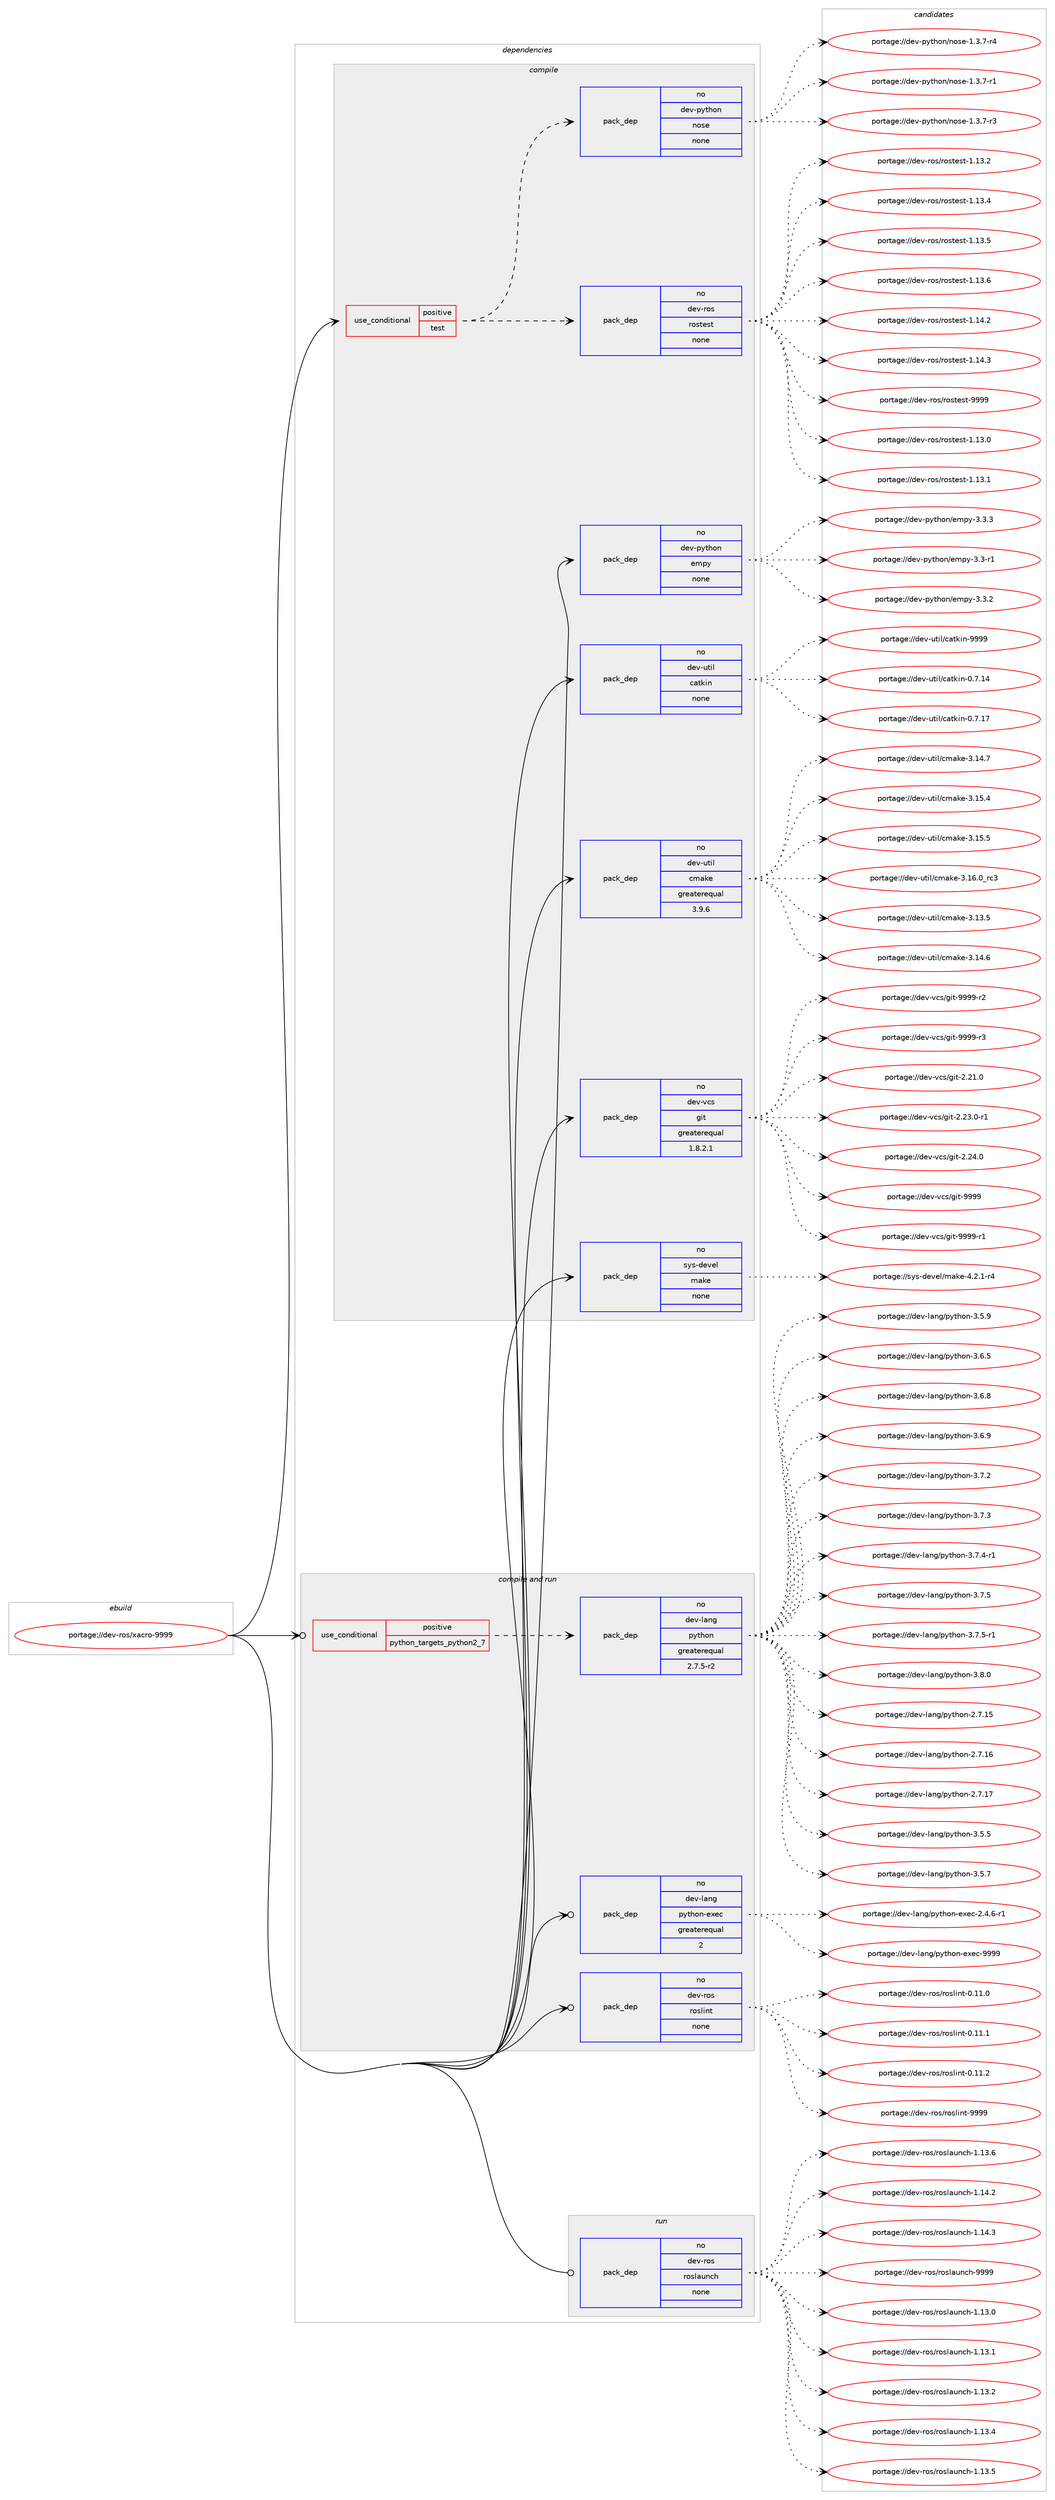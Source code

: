 digraph prolog {

# *************
# Graph options
# *************

newrank=true;
concentrate=true;
compound=true;
graph [rankdir=LR,fontname=Helvetica,fontsize=10,ranksep=1.5];#, ranksep=2.5, nodesep=0.2];
edge  [arrowhead=vee];
node  [fontname=Helvetica,fontsize=10];

# **********
# The ebuild
# **********

subgraph cluster_leftcol {
color=gray;
rank=same;
label=<<i>ebuild</i>>;
id [label="portage://dev-ros/xacro-9999", color=red, width=4, href="../dev-ros/xacro-9999.svg"];
}

# ****************
# The dependencies
# ****************

subgraph cluster_midcol {
color=gray;
label=<<i>dependencies</i>>;
subgraph cluster_compile {
fillcolor="#eeeeee";
style=filled;
label=<<i>compile</i>>;
subgraph cond45991 {
dependency208656 [label=<<TABLE BORDER="0" CELLBORDER="1" CELLSPACING="0" CELLPADDING="4"><TR><TD ROWSPAN="3" CELLPADDING="10">use_conditional</TD></TR><TR><TD>positive</TD></TR><TR><TD>test</TD></TR></TABLE>>, shape=none, color=red];
subgraph pack159237 {
dependency208657 [label=<<TABLE BORDER="0" CELLBORDER="1" CELLSPACING="0" CELLPADDING="4" WIDTH="220"><TR><TD ROWSPAN="6" CELLPADDING="30">pack_dep</TD></TR><TR><TD WIDTH="110">no</TD></TR><TR><TD>dev-ros</TD></TR><TR><TD>rostest</TD></TR><TR><TD>none</TD></TR><TR><TD></TD></TR></TABLE>>, shape=none, color=blue];
}
dependency208656:e -> dependency208657:w [weight=20,style="dashed",arrowhead="vee"];
subgraph pack159238 {
dependency208658 [label=<<TABLE BORDER="0" CELLBORDER="1" CELLSPACING="0" CELLPADDING="4" WIDTH="220"><TR><TD ROWSPAN="6" CELLPADDING="30">pack_dep</TD></TR><TR><TD WIDTH="110">no</TD></TR><TR><TD>dev-python</TD></TR><TR><TD>nose</TD></TR><TR><TD>none</TD></TR><TR><TD></TD></TR></TABLE>>, shape=none, color=blue];
}
dependency208656:e -> dependency208658:w [weight=20,style="dashed",arrowhead="vee"];
}
id:e -> dependency208656:w [weight=20,style="solid",arrowhead="vee"];
subgraph pack159239 {
dependency208659 [label=<<TABLE BORDER="0" CELLBORDER="1" CELLSPACING="0" CELLPADDING="4" WIDTH="220"><TR><TD ROWSPAN="6" CELLPADDING="30">pack_dep</TD></TR><TR><TD WIDTH="110">no</TD></TR><TR><TD>dev-python</TD></TR><TR><TD>empy</TD></TR><TR><TD>none</TD></TR><TR><TD></TD></TR></TABLE>>, shape=none, color=blue];
}
id:e -> dependency208659:w [weight=20,style="solid",arrowhead="vee"];
subgraph pack159240 {
dependency208660 [label=<<TABLE BORDER="0" CELLBORDER="1" CELLSPACING="0" CELLPADDING="4" WIDTH="220"><TR><TD ROWSPAN="6" CELLPADDING="30">pack_dep</TD></TR><TR><TD WIDTH="110">no</TD></TR><TR><TD>dev-util</TD></TR><TR><TD>catkin</TD></TR><TR><TD>none</TD></TR><TR><TD></TD></TR></TABLE>>, shape=none, color=blue];
}
id:e -> dependency208660:w [weight=20,style="solid",arrowhead="vee"];
subgraph pack159241 {
dependency208661 [label=<<TABLE BORDER="0" CELLBORDER="1" CELLSPACING="0" CELLPADDING="4" WIDTH="220"><TR><TD ROWSPAN="6" CELLPADDING="30">pack_dep</TD></TR><TR><TD WIDTH="110">no</TD></TR><TR><TD>dev-util</TD></TR><TR><TD>cmake</TD></TR><TR><TD>greaterequal</TD></TR><TR><TD>3.9.6</TD></TR></TABLE>>, shape=none, color=blue];
}
id:e -> dependency208661:w [weight=20,style="solid",arrowhead="vee"];
subgraph pack159242 {
dependency208662 [label=<<TABLE BORDER="0" CELLBORDER="1" CELLSPACING="0" CELLPADDING="4" WIDTH="220"><TR><TD ROWSPAN="6" CELLPADDING="30">pack_dep</TD></TR><TR><TD WIDTH="110">no</TD></TR><TR><TD>dev-vcs</TD></TR><TR><TD>git</TD></TR><TR><TD>greaterequal</TD></TR><TR><TD>1.8.2.1</TD></TR></TABLE>>, shape=none, color=blue];
}
id:e -> dependency208662:w [weight=20,style="solid",arrowhead="vee"];
subgraph pack159243 {
dependency208663 [label=<<TABLE BORDER="0" CELLBORDER="1" CELLSPACING="0" CELLPADDING="4" WIDTH="220"><TR><TD ROWSPAN="6" CELLPADDING="30">pack_dep</TD></TR><TR><TD WIDTH="110">no</TD></TR><TR><TD>sys-devel</TD></TR><TR><TD>make</TD></TR><TR><TD>none</TD></TR><TR><TD></TD></TR></TABLE>>, shape=none, color=blue];
}
id:e -> dependency208663:w [weight=20,style="solid",arrowhead="vee"];
}
subgraph cluster_compileandrun {
fillcolor="#eeeeee";
style=filled;
label=<<i>compile and run</i>>;
subgraph cond45992 {
dependency208664 [label=<<TABLE BORDER="0" CELLBORDER="1" CELLSPACING="0" CELLPADDING="4"><TR><TD ROWSPAN="3" CELLPADDING="10">use_conditional</TD></TR><TR><TD>positive</TD></TR><TR><TD>python_targets_python2_7</TD></TR></TABLE>>, shape=none, color=red];
subgraph pack159244 {
dependency208665 [label=<<TABLE BORDER="0" CELLBORDER="1" CELLSPACING="0" CELLPADDING="4" WIDTH="220"><TR><TD ROWSPAN="6" CELLPADDING="30">pack_dep</TD></TR><TR><TD WIDTH="110">no</TD></TR><TR><TD>dev-lang</TD></TR><TR><TD>python</TD></TR><TR><TD>greaterequal</TD></TR><TR><TD>2.7.5-r2</TD></TR></TABLE>>, shape=none, color=blue];
}
dependency208664:e -> dependency208665:w [weight=20,style="dashed",arrowhead="vee"];
}
id:e -> dependency208664:w [weight=20,style="solid",arrowhead="odotvee"];
subgraph pack159245 {
dependency208666 [label=<<TABLE BORDER="0" CELLBORDER="1" CELLSPACING="0" CELLPADDING="4" WIDTH="220"><TR><TD ROWSPAN="6" CELLPADDING="30">pack_dep</TD></TR><TR><TD WIDTH="110">no</TD></TR><TR><TD>dev-lang</TD></TR><TR><TD>python-exec</TD></TR><TR><TD>greaterequal</TD></TR><TR><TD>2</TD></TR></TABLE>>, shape=none, color=blue];
}
id:e -> dependency208666:w [weight=20,style="solid",arrowhead="odotvee"];
subgraph pack159246 {
dependency208667 [label=<<TABLE BORDER="0" CELLBORDER="1" CELLSPACING="0" CELLPADDING="4" WIDTH="220"><TR><TD ROWSPAN="6" CELLPADDING="30">pack_dep</TD></TR><TR><TD WIDTH="110">no</TD></TR><TR><TD>dev-ros</TD></TR><TR><TD>roslint</TD></TR><TR><TD>none</TD></TR><TR><TD></TD></TR></TABLE>>, shape=none, color=blue];
}
id:e -> dependency208667:w [weight=20,style="solid",arrowhead="odotvee"];
}
subgraph cluster_run {
fillcolor="#eeeeee";
style=filled;
label=<<i>run</i>>;
subgraph pack159247 {
dependency208668 [label=<<TABLE BORDER="0" CELLBORDER="1" CELLSPACING="0" CELLPADDING="4" WIDTH="220"><TR><TD ROWSPAN="6" CELLPADDING="30">pack_dep</TD></TR><TR><TD WIDTH="110">no</TD></TR><TR><TD>dev-ros</TD></TR><TR><TD>roslaunch</TD></TR><TR><TD>none</TD></TR><TR><TD></TD></TR></TABLE>>, shape=none, color=blue];
}
id:e -> dependency208668:w [weight=20,style="solid",arrowhead="odot"];
}
}

# **************
# The candidates
# **************

subgraph cluster_choices {
rank=same;
color=gray;
label=<<i>candidates</i>>;

subgraph choice159237 {
color=black;
nodesep=1;
choiceportage100101118451141111154711411111511610111511645494649514648 [label="portage://dev-ros/rostest-1.13.0", color=red, width=4,href="../dev-ros/rostest-1.13.0.svg"];
choiceportage100101118451141111154711411111511610111511645494649514649 [label="portage://dev-ros/rostest-1.13.1", color=red, width=4,href="../dev-ros/rostest-1.13.1.svg"];
choiceportage100101118451141111154711411111511610111511645494649514650 [label="portage://dev-ros/rostest-1.13.2", color=red, width=4,href="../dev-ros/rostest-1.13.2.svg"];
choiceportage100101118451141111154711411111511610111511645494649514652 [label="portage://dev-ros/rostest-1.13.4", color=red, width=4,href="../dev-ros/rostest-1.13.4.svg"];
choiceportage100101118451141111154711411111511610111511645494649514653 [label="portage://dev-ros/rostest-1.13.5", color=red, width=4,href="../dev-ros/rostest-1.13.5.svg"];
choiceportage100101118451141111154711411111511610111511645494649514654 [label="portage://dev-ros/rostest-1.13.6", color=red, width=4,href="../dev-ros/rostest-1.13.6.svg"];
choiceportage100101118451141111154711411111511610111511645494649524650 [label="portage://dev-ros/rostest-1.14.2", color=red, width=4,href="../dev-ros/rostest-1.14.2.svg"];
choiceportage100101118451141111154711411111511610111511645494649524651 [label="portage://dev-ros/rostest-1.14.3", color=red, width=4,href="../dev-ros/rostest-1.14.3.svg"];
choiceportage10010111845114111115471141111151161011151164557575757 [label="portage://dev-ros/rostest-9999", color=red, width=4,href="../dev-ros/rostest-9999.svg"];
dependency208657:e -> choiceportage100101118451141111154711411111511610111511645494649514648:w [style=dotted,weight="100"];
dependency208657:e -> choiceportage100101118451141111154711411111511610111511645494649514649:w [style=dotted,weight="100"];
dependency208657:e -> choiceportage100101118451141111154711411111511610111511645494649514650:w [style=dotted,weight="100"];
dependency208657:e -> choiceportage100101118451141111154711411111511610111511645494649514652:w [style=dotted,weight="100"];
dependency208657:e -> choiceportage100101118451141111154711411111511610111511645494649514653:w [style=dotted,weight="100"];
dependency208657:e -> choiceportage100101118451141111154711411111511610111511645494649514654:w [style=dotted,weight="100"];
dependency208657:e -> choiceportage100101118451141111154711411111511610111511645494649524650:w [style=dotted,weight="100"];
dependency208657:e -> choiceportage100101118451141111154711411111511610111511645494649524651:w [style=dotted,weight="100"];
dependency208657:e -> choiceportage10010111845114111115471141111151161011151164557575757:w [style=dotted,weight="100"];
}
subgraph choice159238 {
color=black;
nodesep=1;
choiceportage10010111845112121116104111110471101111151014549465146554511449 [label="portage://dev-python/nose-1.3.7-r1", color=red, width=4,href="../dev-python/nose-1.3.7-r1.svg"];
choiceportage10010111845112121116104111110471101111151014549465146554511451 [label="portage://dev-python/nose-1.3.7-r3", color=red, width=4,href="../dev-python/nose-1.3.7-r3.svg"];
choiceportage10010111845112121116104111110471101111151014549465146554511452 [label="portage://dev-python/nose-1.3.7-r4", color=red, width=4,href="../dev-python/nose-1.3.7-r4.svg"];
dependency208658:e -> choiceportage10010111845112121116104111110471101111151014549465146554511449:w [style=dotted,weight="100"];
dependency208658:e -> choiceportage10010111845112121116104111110471101111151014549465146554511451:w [style=dotted,weight="100"];
dependency208658:e -> choiceportage10010111845112121116104111110471101111151014549465146554511452:w [style=dotted,weight="100"];
}
subgraph choice159239 {
color=black;
nodesep=1;
choiceportage1001011184511212111610411111047101109112121455146514511449 [label="portage://dev-python/empy-3.3-r1", color=red, width=4,href="../dev-python/empy-3.3-r1.svg"];
choiceportage1001011184511212111610411111047101109112121455146514650 [label="portage://dev-python/empy-3.3.2", color=red, width=4,href="../dev-python/empy-3.3.2.svg"];
choiceportage1001011184511212111610411111047101109112121455146514651 [label="portage://dev-python/empy-3.3.3", color=red, width=4,href="../dev-python/empy-3.3.3.svg"];
dependency208659:e -> choiceportage1001011184511212111610411111047101109112121455146514511449:w [style=dotted,weight="100"];
dependency208659:e -> choiceportage1001011184511212111610411111047101109112121455146514650:w [style=dotted,weight="100"];
dependency208659:e -> choiceportage1001011184511212111610411111047101109112121455146514651:w [style=dotted,weight="100"];
}
subgraph choice159240 {
color=black;
nodesep=1;
choiceportage1001011184511711610510847999711610710511045484655464952 [label="portage://dev-util/catkin-0.7.14", color=red, width=4,href="../dev-util/catkin-0.7.14.svg"];
choiceportage1001011184511711610510847999711610710511045484655464955 [label="portage://dev-util/catkin-0.7.17", color=red, width=4,href="../dev-util/catkin-0.7.17.svg"];
choiceportage100101118451171161051084799971161071051104557575757 [label="portage://dev-util/catkin-9999", color=red, width=4,href="../dev-util/catkin-9999.svg"];
dependency208660:e -> choiceportage1001011184511711610510847999711610710511045484655464952:w [style=dotted,weight="100"];
dependency208660:e -> choiceportage1001011184511711610510847999711610710511045484655464955:w [style=dotted,weight="100"];
dependency208660:e -> choiceportage100101118451171161051084799971161071051104557575757:w [style=dotted,weight="100"];
}
subgraph choice159241 {
color=black;
nodesep=1;
choiceportage1001011184511711610510847991099710710145514649514653 [label="portage://dev-util/cmake-3.13.5", color=red, width=4,href="../dev-util/cmake-3.13.5.svg"];
choiceportage1001011184511711610510847991099710710145514649524654 [label="portage://dev-util/cmake-3.14.6", color=red, width=4,href="../dev-util/cmake-3.14.6.svg"];
choiceportage1001011184511711610510847991099710710145514649524655 [label="portage://dev-util/cmake-3.14.7", color=red, width=4,href="../dev-util/cmake-3.14.7.svg"];
choiceportage1001011184511711610510847991099710710145514649534652 [label="portage://dev-util/cmake-3.15.4", color=red, width=4,href="../dev-util/cmake-3.15.4.svg"];
choiceportage1001011184511711610510847991099710710145514649534653 [label="portage://dev-util/cmake-3.15.5", color=red, width=4,href="../dev-util/cmake-3.15.5.svg"];
choiceportage1001011184511711610510847991099710710145514649544648951149951 [label="portage://dev-util/cmake-3.16.0_rc3", color=red, width=4,href="../dev-util/cmake-3.16.0_rc3.svg"];
dependency208661:e -> choiceportage1001011184511711610510847991099710710145514649514653:w [style=dotted,weight="100"];
dependency208661:e -> choiceportage1001011184511711610510847991099710710145514649524654:w [style=dotted,weight="100"];
dependency208661:e -> choiceportage1001011184511711610510847991099710710145514649524655:w [style=dotted,weight="100"];
dependency208661:e -> choiceportage1001011184511711610510847991099710710145514649534652:w [style=dotted,weight="100"];
dependency208661:e -> choiceportage1001011184511711610510847991099710710145514649534653:w [style=dotted,weight="100"];
dependency208661:e -> choiceportage1001011184511711610510847991099710710145514649544648951149951:w [style=dotted,weight="100"];
}
subgraph choice159242 {
color=black;
nodesep=1;
choiceportage10010111845118991154710310511645504650494648 [label="portage://dev-vcs/git-2.21.0", color=red, width=4,href="../dev-vcs/git-2.21.0.svg"];
choiceportage100101118451189911547103105116455046505146484511449 [label="portage://dev-vcs/git-2.23.0-r1", color=red, width=4,href="../dev-vcs/git-2.23.0-r1.svg"];
choiceportage10010111845118991154710310511645504650524648 [label="portage://dev-vcs/git-2.24.0", color=red, width=4,href="../dev-vcs/git-2.24.0.svg"];
choiceportage1001011184511899115471031051164557575757 [label="portage://dev-vcs/git-9999", color=red, width=4,href="../dev-vcs/git-9999.svg"];
choiceportage10010111845118991154710310511645575757574511449 [label="portage://dev-vcs/git-9999-r1", color=red, width=4,href="../dev-vcs/git-9999-r1.svg"];
choiceportage10010111845118991154710310511645575757574511450 [label="portage://dev-vcs/git-9999-r2", color=red, width=4,href="../dev-vcs/git-9999-r2.svg"];
choiceportage10010111845118991154710310511645575757574511451 [label="portage://dev-vcs/git-9999-r3", color=red, width=4,href="../dev-vcs/git-9999-r3.svg"];
dependency208662:e -> choiceportage10010111845118991154710310511645504650494648:w [style=dotted,weight="100"];
dependency208662:e -> choiceportage100101118451189911547103105116455046505146484511449:w [style=dotted,weight="100"];
dependency208662:e -> choiceportage10010111845118991154710310511645504650524648:w [style=dotted,weight="100"];
dependency208662:e -> choiceportage1001011184511899115471031051164557575757:w [style=dotted,weight="100"];
dependency208662:e -> choiceportage10010111845118991154710310511645575757574511449:w [style=dotted,weight="100"];
dependency208662:e -> choiceportage10010111845118991154710310511645575757574511450:w [style=dotted,weight="100"];
dependency208662:e -> choiceportage10010111845118991154710310511645575757574511451:w [style=dotted,weight="100"];
}
subgraph choice159243 {
color=black;
nodesep=1;
choiceportage1151211154510010111810110847109971071014552465046494511452 [label="portage://sys-devel/make-4.2.1-r4", color=red, width=4,href="../sys-devel/make-4.2.1-r4.svg"];
dependency208663:e -> choiceportage1151211154510010111810110847109971071014552465046494511452:w [style=dotted,weight="100"];
}
subgraph choice159244 {
color=black;
nodesep=1;
choiceportage10010111845108971101034711212111610411111045504655464953 [label="portage://dev-lang/python-2.7.15", color=red, width=4,href="../dev-lang/python-2.7.15.svg"];
choiceportage10010111845108971101034711212111610411111045504655464954 [label="portage://dev-lang/python-2.7.16", color=red, width=4,href="../dev-lang/python-2.7.16.svg"];
choiceportage10010111845108971101034711212111610411111045504655464955 [label="portage://dev-lang/python-2.7.17", color=red, width=4,href="../dev-lang/python-2.7.17.svg"];
choiceportage100101118451089711010347112121116104111110455146534653 [label="portage://dev-lang/python-3.5.5", color=red, width=4,href="../dev-lang/python-3.5.5.svg"];
choiceportage100101118451089711010347112121116104111110455146534655 [label="portage://dev-lang/python-3.5.7", color=red, width=4,href="../dev-lang/python-3.5.7.svg"];
choiceportage100101118451089711010347112121116104111110455146534657 [label="portage://dev-lang/python-3.5.9", color=red, width=4,href="../dev-lang/python-3.5.9.svg"];
choiceportage100101118451089711010347112121116104111110455146544653 [label="portage://dev-lang/python-3.6.5", color=red, width=4,href="../dev-lang/python-3.6.5.svg"];
choiceportage100101118451089711010347112121116104111110455146544656 [label="portage://dev-lang/python-3.6.8", color=red, width=4,href="../dev-lang/python-3.6.8.svg"];
choiceportage100101118451089711010347112121116104111110455146544657 [label="portage://dev-lang/python-3.6.9", color=red, width=4,href="../dev-lang/python-3.6.9.svg"];
choiceportage100101118451089711010347112121116104111110455146554650 [label="portage://dev-lang/python-3.7.2", color=red, width=4,href="../dev-lang/python-3.7.2.svg"];
choiceportage100101118451089711010347112121116104111110455146554651 [label="portage://dev-lang/python-3.7.3", color=red, width=4,href="../dev-lang/python-3.7.3.svg"];
choiceportage1001011184510897110103471121211161041111104551465546524511449 [label="portage://dev-lang/python-3.7.4-r1", color=red, width=4,href="../dev-lang/python-3.7.4-r1.svg"];
choiceportage100101118451089711010347112121116104111110455146554653 [label="portage://dev-lang/python-3.7.5", color=red, width=4,href="../dev-lang/python-3.7.5.svg"];
choiceportage1001011184510897110103471121211161041111104551465546534511449 [label="portage://dev-lang/python-3.7.5-r1", color=red, width=4,href="../dev-lang/python-3.7.5-r1.svg"];
choiceportage100101118451089711010347112121116104111110455146564648 [label="portage://dev-lang/python-3.8.0", color=red, width=4,href="../dev-lang/python-3.8.0.svg"];
dependency208665:e -> choiceportage10010111845108971101034711212111610411111045504655464953:w [style=dotted,weight="100"];
dependency208665:e -> choiceportage10010111845108971101034711212111610411111045504655464954:w [style=dotted,weight="100"];
dependency208665:e -> choiceportage10010111845108971101034711212111610411111045504655464955:w [style=dotted,weight="100"];
dependency208665:e -> choiceportage100101118451089711010347112121116104111110455146534653:w [style=dotted,weight="100"];
dependency208665:e -> choiceportage100101118451089711010347112121116104111110455146534655:w [style=dotted,weight="100"];
dependency208665:e -> choiceportage100101118451089711010347112121116104111110455146534657:w [style=dotted,weight="100"];
dependency208665:e -> choiceportage100101118451089711010347112121116104111110455146544653:w [style=dotted,weight="100"];
dependency208665:e -> choiceportage100101118451089711010347112121116104111110455146544656:w [style=dotted,weight="100"];
dependency208665:e -> choiceportage100101118451089711010347112121116104111110455146544657:w [style=dotted,weight="100"];
dependency208665:e -> choiceportage100101118451089711010347112121116104111110455146554650:w [style=dotted,weight="100"];
dependency208665:e -> choiceportage100101118451089711010347112121116104111110455146554651:w [style=dotted,weight="100"];
dependency208665:e -> choiceportage1001011184510897110103471121211161041111104551465546524511449:w [style=dotted,weight="100"];
dependency208665:e -> choiceportage100101118451089711010347112121116104111110455146554653:w [style=dotted,weight="100"];
dependency208665:e -> choiceportage1001011184510897110103471121211161041111104551465546534511449:w [style=dotted,weight="100"];
dependency208665:e -> choiceportage100101118451089711010347112121116104111110455146564648:w [style=dotted,weight="100"];
}
subgraph choice159245 {
color=black;
nodesep=1;
choiceportage10010111845108971101034711212111610411111045101120101994550465246544511449 [label="portage://dev-lang/python-exec-2.4.6-r1", color=red, width=4,href="../dev-lang/python-exec-2.4.6-r1.svg"];
choiceportage10010111845108971101034711212111610411111045101120101994557575757 [label="portage://dev-lang/python-exec-9999", color=red, width=4,href="../dev-lang/python-exec-9999.svg"];
dependency208666:e -> choiceportage10010111845108971101034711212111610411111045101120101994550465246544511449:w [style=dotted,weight="100"];
dependency208666:e -> choiceportage10010111845108971101034711212111610411111045101120101994557575757:w [style=dotted,weight="100"];
}
subgraph choice159246 {
color=black;
nodesep=1;
choiceportage100101118451141111154711411111510810511011645484649494648 [label="portage://dev-ros/roslint-0.11.0", color=red, width=4,href="../dev-ros/roslint-0.11.0.svg"];
choiceportage100101118451141111154711411111510810511011645484649494649 [label="portage://dev-ros/roslint-0.11.1", color=red, width=4,href="../dev-ros/roslint-0.11.1.svg"];
choiceportage100101118451141111154711411111510810511011645484649494650 [label="portage://dev-ros/roslint-0.11.2", color=red, width=4,href="../dev-ros/roslint-0.11.2.svg"];
choiceportage10010111845114111115471141111151081051101164557575757 [label="portage://dev-ros/roslint-9999", color=red, width=4,href="../dev-ros/roslint-9999.svg"];
dependency208667:e -> choiceportage100101118451141111154711411111510810511011645484649494648:w [style=dotted,weight="100"];
dependency208667:e -> choiceportage100101118451141111154711411111510810511011645484649494649:w [style=dotted,weight="100"];
dependency208667:e -> choiceportage100101118451141111154711411111510810511011645484649494650:w [style=dotted,weight="100"];
dependency208667:e -> choiceportage10010111845114111115471141111151081051101164557575757:w [style=dotted,weight="100"];
}
subgraph choice159247 {
color=black;
nodesep=1;
choiceportage1001011184511411111547114111115108971171109910445494649514648 [label="portage://dev-ros/roslaunch-1.13.0", color=red, width=4,href="../dev-ros/roslaunch-1.13.0.svg"];
choiceportage1001011184511411111547114111115108971171109910445494649514649 [label="portage://dev-ros/roslaunch-1.13.1", color=red, width=4,href="../dev-ros/roslaunch-1.13.1.svg"];
choiceportage1001011184511411111547114111115108971171109910445494649514650 [label="portage://dev-ros/roslaunch-1.13.2", color=red, width=4,href="../dev-ros/roslaunch-1.13.2.svg"];
choiceportage1001011184511411111547114111115108971171109910445494649514652 [label="portage://dev-ros/roslaunch-1.13.4", color=red, width=4,href="../dev-ros/roslaunch-1.13.4.svg"];
choiceportage1001011184511411111547114111115108971171109910445494649514653 [label="portage://dev-ros/roslaunch-1.13.5", color=red, width=4,href="../dev-ros/roslaunch-1.13.5.svg"];
choiceportage1001011184511411111547114111115108971171109910445494649514654 [label="portage://dev-ros/roslaunch-1.13.6", color=red, width=4,href="../dev-ros/roslaunch-1.13.6.svg"];
choiceportage1001011184511411111547114111115108971171109910445494649524650 [label="portage://dev-ros/roslaunch-1.14.2", color=red, width=4,href="../dev-ros/roslaunch-1.14.2.svg"];
choiceportage1001011184511411111547114111115108971171109910445494649524651 [label="portage://dev-ros/roslaunch-1.14.3", color=red, width=4,href="../dev-ros/roslaunch-1.14.3.svg"];
choiceportage100101118451141111154711411111510897117110991044557575757 [label="portage://dev-ros/roslaunch-9999", color=red, width=4,href="../dev-ros/roslaunch-9999.svg"];
dependency208668:e -> choiceportage1001011184511411111547114111115108971171109910445494649514648:w [style=dotted,weight="100"];
dependency208668:e -> choiceportage1001011184511411111547114111115108971171109910445494649514649:w [style=dotted,weight="100"];
dependency208668:e -> choiceportage1001011184511411111547114111115108971171109910445494649514650:w [style=dotted,weight="100"];
dependency208668:e -> choiceportage1001011184511411111547114111115108971171109910445494649514652:w [style=dotted,weight="100"];
dependency208668:e -> choiceportage1001011184511411111547114111115108971171109910445494649514653:w [style=dotted,weight="100"];
dependency208668:e -> choiceportage1001011184511411111547114111115108971171109910445494649514654:w [style=dotted,weight="100"];
dependency208668:e -> choiceportage1001011184511411111547114111115108971171109910445494649524650:w [style=dotted,weight="100"];
dependency208668:e -> choiceportage1001011184511411111547114111115108971171109910445494649524651:w [style=dotted,weight="100"];
dependency208668:e -> choiceportage100101118451141111154711411111510897117110991044557575757:w [style=dotted,weight="100"];
}
}

}
